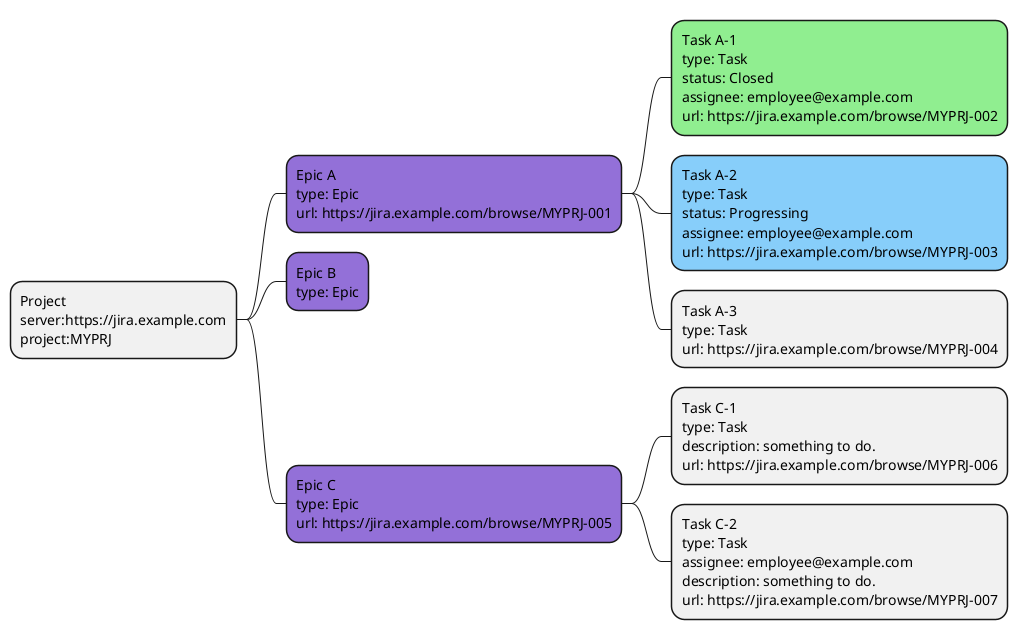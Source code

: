 @startmindmap
*:Project
server:https://jira.example.com
project:MYPRJ;

**[#mediumpurple]:Epic A
type: Epic
url: https://jira.example.com/browse/MYPRJ-001;

***[#lightgreen]:Task A-1
type: Task
status: Closed
assignee: employee@example.com
url: https://jira.example.com/browse/MYPRJ-002;

***[#lightskyblue]:Task A-2
type: Task
status: Progressing
assignee: employee@example.com
url: https://jira.example.com/browse/MYPRJ-003;

***:Task A-3
type: Task
url: https://jira.example.com/browse/MYPRJ-004;

**[#mediumpurple]:Epic B
type: Epic;

**[#mediumpurple]:Epic C
type: Epic
url: https://jira.example.com/browse/MYPRJ-005;

***:Task C-1
type: Task
description: something to do.
url: https://jira.example.com/browse/MYPRJ-006;

***:Task C-2
type: Task
assignee: employee@example.com
description: something to do.
url: https://jira.example.com/browse/MYPRJ-007;

@endmindmap
